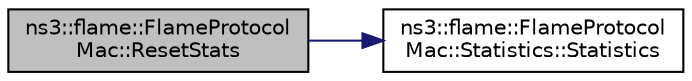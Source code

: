 digraph "ns3::flame::FlameProtocolMac::ResetStats"
{
  edge [fontname="Helvetica",fontsize="10",labelfontname="Helvetica",labelfontsize="10"];
  node [fontname="Helvetica",fontsize="10",shape=record];
  rankdir="LR";
  Node1 [label="ns3::flame::FlameProtocol\lMac::ResetStats",height=0.2,width=0.4,color="black", fillcolor="grey75", style="filled", fontcolor="black"];
  Node1 -> Node2 [color="midnightblue",fontsize="10",style="solid"];
  Node2 [label="ns3::flame::FlameProtocol\lMac::Statistics::Statistics",height=0.2,width=0.4,color="black", fillcolor="white", style="filled",URL="$dc/d51/structns3_1_1flame_1_1FlameProtocolMac_1_1Statistics.html#ac3ad1a23cea8e0ccbf4a9325ab702a4a",tooltip="constructor "];
}

